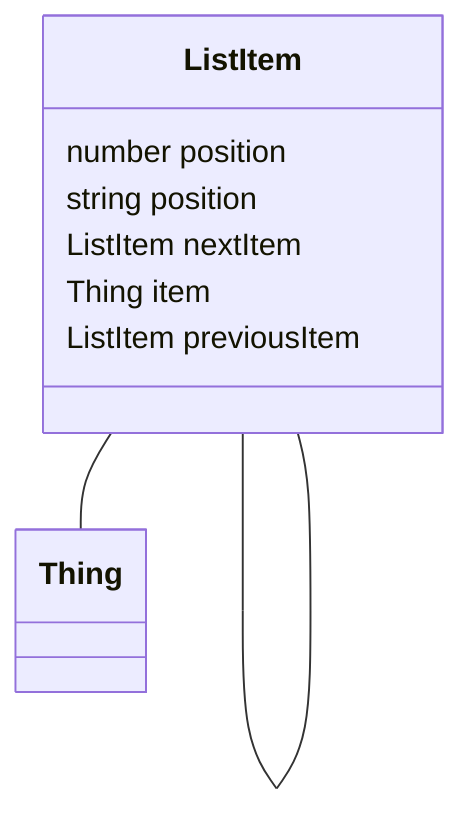 classDiagram
  ListItem -- ListItem
  ListItem -- Thing


class ListItem {

  number position
  string position
  ListItem nextItem
  Thing item
  ListItem previousItem

 }